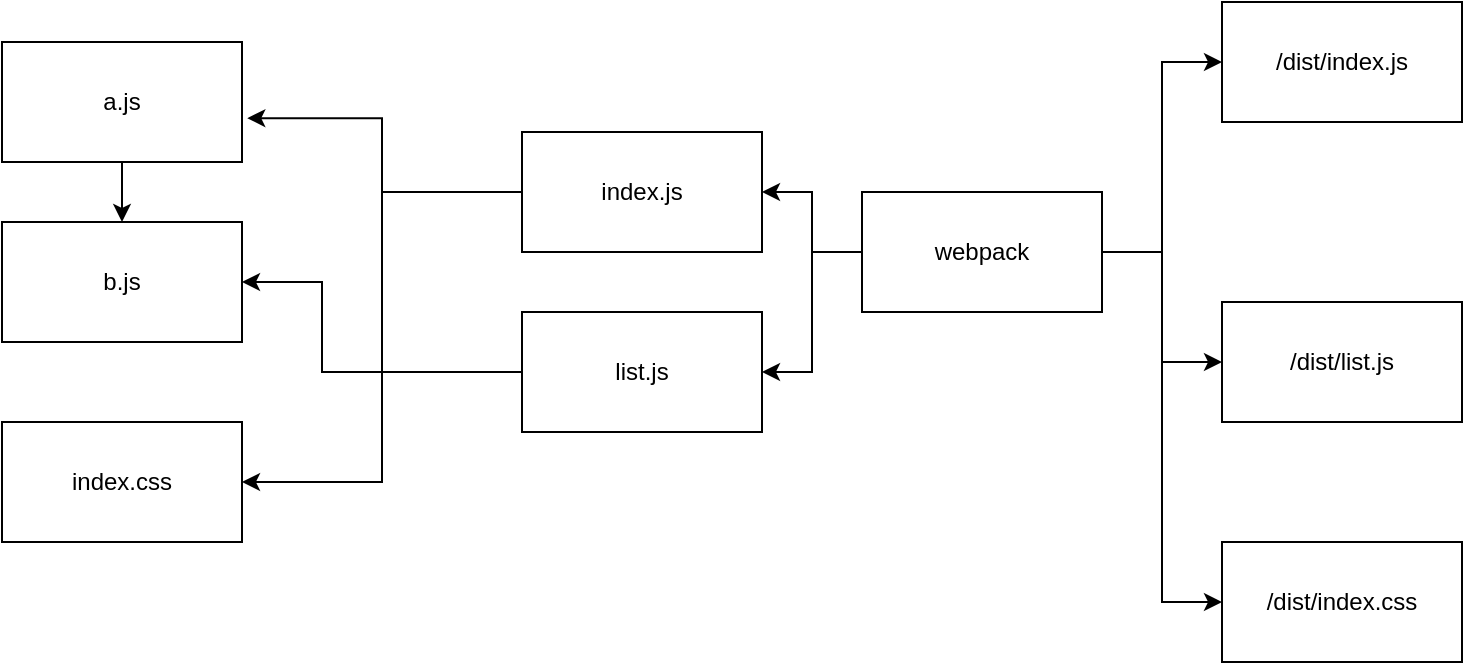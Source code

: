 <mxfile>
    <diagram id="eWJvaYuN5V-Qxtxjg37E" name="第 1 页">
        <mxGraphModel dx="764" dy="490" grid="1" gridSize="10" guides="1" tooltips="1" connect="1" arrows="1" fold="1" page="1" pageScale="1" pageWidth="850" pageHeight="1100" math="0" shadow="0">
            <root>
                <mxCell id="0"/>
                <mxCell id="1" parent="0"/>
                <mxCell id="7" style="edgeStyle=orthogonalEdgeStyle;rounded=0;orthogonalLoop=1;jettySize=auto;html=1;entryX=1.022;entryY=0.635;entryDx=0;entryDy=0;entryPerimeter=0;" edge="1" parent="1" source="2" target="4">
                    <mxGeometry relative="1" as="geometry"/>
                </mxCell>
                <mxCell id="10" style="edgeStyle=orthogonalEdgeStyle;rounded=0;orthogonalLoop=1;jettySize=auto;html=1;exitX=0;exitY=0.5;exitDx=0;exitDy=0;entryX=1;entryY=0.5;entryDx=0;entryDy=0;" edge="1" parent="1" source="2" target="6">
                    <mxGeometry relative="1" as="geometry"/>
                </mxCell>
                <mxCell id="2" value="index.js" style="rounded=0;whiteSpace=wrap;html=1;" vertex="1" parent="1">
                    <mxGeometry x="280" y="175" width="120" height="60" as="geometry"/>
                </mxCell>
                <mxCell id="8" style="edgeStyle=orthogonalEdgeStyle;rounded=0;orthogonalLoop=1;jettySize=auto;html=1;entryX=1;entryY=0.5;entryDx=0;entryDy=0;" edge="1" parent="1" source="3" target="5">
                    <mxGeometry relative="1" as="geometry">
                        <mxPoint x="190" y="230" as="targetPoint"/>
                        <Array as="points">
                            <mxPoint x="180" y="295"/>
                            <mxPoint x="180" y="250"/>
                        </Array>
                    </mxGeometry>
                </mxCell>
                <mxCell id="3" value="list.js" style="rounded=0;whiteSpace=wrap;html=1;" vertex="1" parent="1">
                    <mxGeometry x="280" y="265" width="120" height="60" as="geometry"/>
                </mxCell>
                <mxCell id="9" value="" style="edgeStyle=orthogonalEdgeStyle;rounded=0;orthogonalLoop=1;jettySize=auto;html=1;" edge="1" parent="1" source="4" target="5">
                    <mxGeometry relative="1" as="geometry"/>
                </mxCell>
                <mxCell id="4" value="a.js" style="rounded=0;whiteSpace=wrap;html=1;" vertex="1" parent="1">
                    <mxGeometry x="20" y="130" width="120" height="60" as="geometry"/>
                </mxCell>
                <mxCell id="5" value="b.js" style="rounded=0;whiteSpace=wrap;html=1;" vertex="1" parent="1">
                    <mxGeometry x="20" y="220" width="120" height="60" as="geometry"/>
                </mxCell>
                <mxCell id="6" value="index.css" style="rounded=0;whiteSpace=wrap;html=1;" vertex="1" parent="1">
                    <mxGeometry x="20" y="320" width="120" height="60" as="geometry"/>
                </mxCell>
                <mxCell id="12" style="edgeStyle=orthogonalEdgeStyle;rounded=0;orthogonalLoop=1;jettySize=auto;html=1;entryX=1;entryY=0.5;entryDx=0;entryDy=0;" edge="1" parent="1" source="11" target="2">
                    <mxGeometry relative="1" as="geometry"/>
                </mxCell>
                <mxCell id="13" style="edgeStyle=orthogonalEdgeStyle;rounded=0;orthogonalLoop=1;jettySize=auto;html=1;exitX=0;exitY=0.5;exitDx=0;exitDy=0;entryX=1;entryY=0.5;entryDx=0;entryDy=0;" edge="1" parent="1" source="11" target="3">
                    <mxGeometry relative="1" as="geometry"/>
                </mxCell>
                <mxCell id="16" style="edgeStyle=orthogonalEdgeStyle;rounded=0;orthogonalLoop=1;jettySize=auto;html=1;entryX=0;entryY=0.5;entryDx=0;entryDy=0;" edge="1" parent="1" source="11" target="14">
                    <mxGeometry relative="1" as="geometry"/>
                </mxCell>
                <mxCell id="17" style="edgeStyle=orthogonalEdgeStyle;rounded=0;orthogonalLoop=1;jettySize=auto;html=1;exitX=1;exitY=0.5;exitDx=0;exitDy=0;entryX=0;entryY=0.5;entryDx=0;entryDy=0;" edge="1" parent="1" source="11" target="15">
                    <mxGeometry relative="1" as="geometry"/>
                </mxCell>
                <mxCell id="19" style="edgeStyle=orthogonalEdgeStyle;rounded=0;orthogonalLoop=1;jettySize=auto;html=1;exitX=1;exitY=0.5;exitDx=0;exitDy=0;entryX=0;entryY=0.5;entryDx=0;entryDy=0;" edge="1" parent="1" source="11" target="18">
                    <mxGeometry relative="1" as="geometry"/>
                </mxCell>
                <mxCell id="11" value="webpack" style="rounded=0;whiteSpace=wrap;html=1;" vertex="1" parent="1">
                    <mxGeometry x="450" y="205" width="120" height="60" as="geometry"/>
                </mxCell>
                <mxCell id="14" value="/dist/index.js" style="rounded=0;whiteSpace=wrap;html=1;" vertex="1" parent="1">
                    <mxGeometry x="630" y="110" width="120" height="60" as="geometry"/>
                </mxCell>
                <mxCell id="15" value="/dist/list.js" style="rounded=0;whiteSpace=wrap;html=1;" vertex="1" parent="1">
                    <mxGeometry x="630" y="260" width="120" height="60" as="geometry"/>
                </mxCell>
                <mxCell id="18" value="/dist/index.css" style="rounded=0;whiteSpace=wrap;html=1;" vertex="1" parent="1">
                    <mxGeometry x="630" y="380" width="120" height="60" as="geometry"/>
                </mxCell>
            </root>
        </mxGraphModel>
    </diagram>
</mxfile>